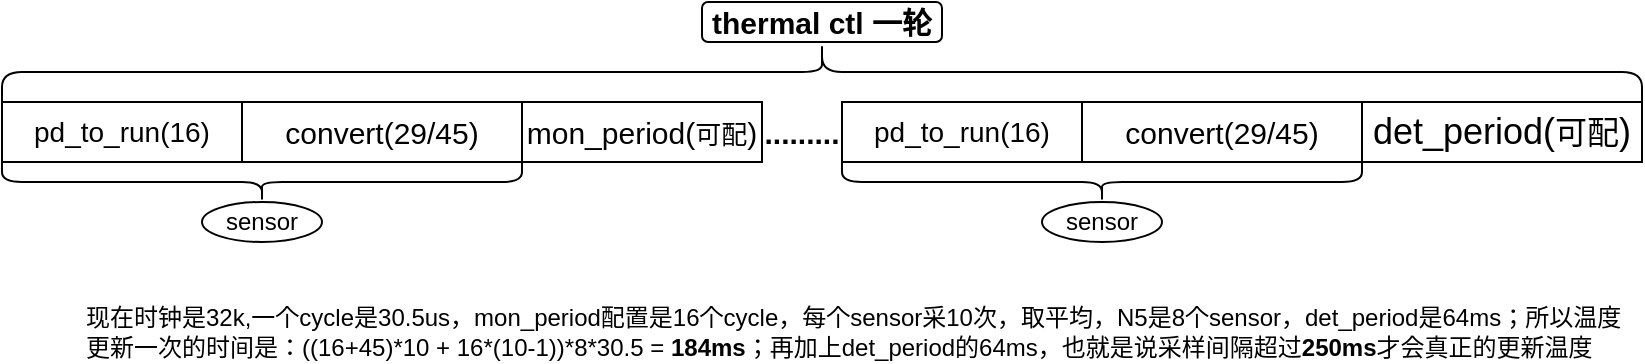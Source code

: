 <mxfile version="24.7.6">
  <diagram name="第 1 页" id="DpvwVF0BHigdL-rOC4HJ">
    <mxGraphModel dx="989" dy="527" grid="1" gridSize="10" guides="1" tooltips="1" connect="1" arrows="1" fold="1" page="1" pageScale="1" pageWidth="827" pageHeight="1169" math="0" shadow="0">
      <root>
        <mxCell id="0" />
        <mxCell id="1" parent="0" />
        <mxCell id="Uxwp7VMzm1LvapmY-Hm1-1" value="det_period(&lt;font style=&quot;font-size: 16px;&quot;&gt;可配&lt;/font&gt;)" style="rounded=0;whiteSpace=wrap;html=1;fontSize=18;" vertex="1" parent="1">
          <mxGeometry x="800" y="340" width="140" height="30" as="geometry" />
        </mxCell>
        <mxCell id="Uxwp7VMzm1LvapmY-Hm1-2" value="pd_to_run(16)" style="rounded=0;whiteSpace=wrap;html=1;fontSize=14;fontStyle=0" vertex="1" parent="1">
          <mxGeometry x="120" y="340" width="120" height="30" as="geometry" />
        </mxCell>
        <mxCell id="Uxwp7VMzm1LvapmY-Hm1-4" value="convert(29/45)" style="rounded=0;whiteSpace=wrap;html=1;fontSize=15;" vertex="1" parent="1">
          <mxGeometry x="240" y="340" width="140" height="30" as="geometry" />
        </mxCell>
        <mxCell id="Uxwp7VMzm1LvapmY-Hm1-5" value="mon_period(&lt;font style=&quot;font-size: 13px;&quot;&gt;可配&lt;/font&gt;)" style="rounded=0;whiteSpace=wrap;html=1;fontSize=15;" vertex="1" parent="1">
          <mxGeometry x="380" y="340" width="120" height="30" as="geometry" />
        </mxCell>
        <mxCell id="Uxwp7VMzm1LvapmY-Hm1-6" value="" style="shape=curlyBracket;whiteSpace=wrap;html=1;rounded=1;labelPosition=left;verticalLabelPosition=middle;align=right;verticalAlign=middle;direction=north;" vertex="1" parent="1">
          <mxGeometry x="120" y="370" width="260" height="20" as="geometry" />
        </mxCell>
        <mxCell id="Uxwp7VMzm1LvapmY-Hm1-7" value="sensor" style="ellipse;whiteSpace=wrap;html=1;" vertex="1" parent="1">
          <mxGeometry x="220" y="390" width="60" height="20" as="geometry" />
        </mxCell>
        <mxCell id="Uxwp7VMzm1LvapmY-Hm1-8" value="pd_to_run(16)" style="rounded=0;whiteSpace=wrap;html=1;fontSize=14;fontStyle=0" vertex="1" parent="1">
          <mxGeometry x="540" y="340" width="120" height="30" as="geometry" />
        </mxCell>
        <mxCell id="Uxwp7VMzm1LvapmY-Hm1-9" value="convert(29/45)" style="rounded=0;whiteSpace=wrap;html=1;fontSize=15;" vertex="1" parent="1">
          <mxGeometry x="660" y="340" width="140" height="30" as="geometry" />
        </mxCell>
        <mxCell id="Uxwp7VMzm1LvapmY-Hm1-10" value="sensor" style="ellipse;whiteSpace=wrap;html=1;" vertex="1" parent="1">
          <mxGeometry x="640" y="390" width="60" height="20" as="geometry" />
        </mxCell>
        <mxCell id="Uxwp7VMzm1LvapmY-Hm1-11" value="........." style="text;html=1;align=center;verticalAlign=middle;whiteSpace=wrap;rounded=0;fontStyle=1;fontSize=15;" vertex="1" parent="1">
          <mxGeometry x="490" y="340" width="60" height="30" as="geometry" />
        </mxCell>
        <mxCell id="Uxwp7VMzm1LvapmY-Hm1-12" value="" style="shape=curlyBracket;whiteSpace=wrap;html=1;rounded=1;labelPosition=left;verticalLabelPosition=middle;align=right;verticalAlign=middle;direction=north;" vertex="1" parent="1">
          <mxGeometry x="540" y="370" width="260" height="20" as="geometry" />
        </mxCell>
        <mxCell id="Uxwp7VMzm1LvapmY-Hm1-13" value="" style="shape=curlyBracket;whiteSpace=wrap;html=1;rounded=1;labelPosition=left;verticalLabelPosition=middle;align=right;verticalAlign=middle;direction=south;" vertex="1" parent="1">
          <mxGeometry x="120" y="310" width="820" height="30" as="geometry" />
        </mxCell>
        <mxCell id="Uxwp7VMzm1LvapmY-Hm1-14" value="thermal ctl&amp;nbsp;一轮" style="rounded=1;whiteSpace=wrap;html=1;fontSize=15;fontStyle=1" vertex="1" parent="1">
          <mxGeometry x="470" y="290" width="120" height="20" as="geometry" />
        </mxCell>
        <mxCell id="Uxwp7VMzm1LvapmY-Hm1-15" value="现在时钟是32k,一个cycle是30.5us，mon_period配置是16个cycle，每个sensor采10次，取平均，N5是8个sensor，det_period是64ms；所以温度更新一次的时间是：((16+45)*10 + 16*(10-1))*8*30.5 = &lt;b&gt;184ms&lt;/b&gt;；再加上det_period的64ms，也就是说采样间隔超过&lt;b&gt;250ms&lt;/b&gt;才会真正的更新温度" style="text;html=1;align=left;verticalAlign=middle;whiteSpace=wrap;rounded=0;" vertex="1" parent="1">
          <mxGeometry x="160" y="440" width="780" height="30" as="geometry" />
        </mxCell>
      </root>
    </mxGraphModel>
  </diagram>
</mxfile>
